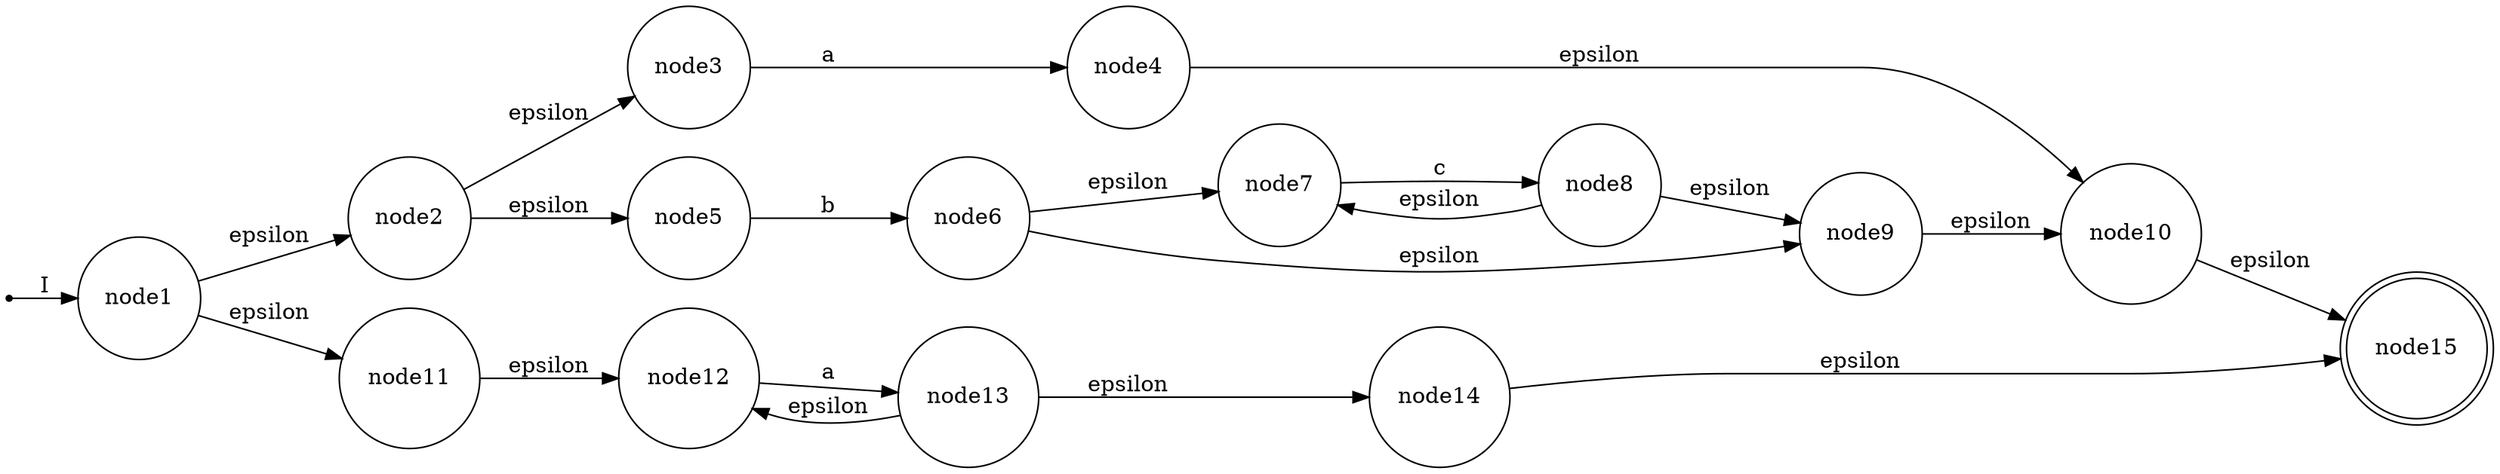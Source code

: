 digraph AFN{
rankdir=LR; 
 node[shape = circle];
nodeI [shape=point];
node1 [name="1"];
node2 [name="2"];
node3 [name="3"];
node4 [name="4"];
node5 [name="5"];
node6 [name="6"];
node7 [name="7"];
node8 [name="8"];
node9 [name="9"];
node10 [name="10"];
node11 [name="11"];
node12 [name="12"];
node13 [name="13"];
node14 [name="14"];
node15 [name="15"];
node15 [name="15" shape = "doublecircle"];
nodeI -> node1 [label = "I"];
node3 -> node4 [label = "a"];
node5 -> node6 [label = "b"];
node7 -> node8 [label = "c"];
node6 -> node7 [label = "epsilon"];
node6 -> node9 [label = "epsilon"];
node8 -> node7 [label = "epsilon"];
node8 -> node9 [label = "epsilon"];
node2 -> node3 [label = "epsilon"];
node2 -> node5 [label = "epsilon"];
node4 -> node10 [label = "epsilon"];
node9 -> node10 [label = "epsilon"];
node12 -> node13 [label = "a"];
node11 -> node12 [label = "epsilon"];
node13 -> node12 [label = "epsilon"];
node13 -> node14 [label = "epsilon"];
node1 -> node2 [label = "epsilon"];
node1 -> node11 [label = "epsilon"];
node10 -> node15 [label = "epsilon"];
node14 -> node15 [label = "epsilon"];
}
